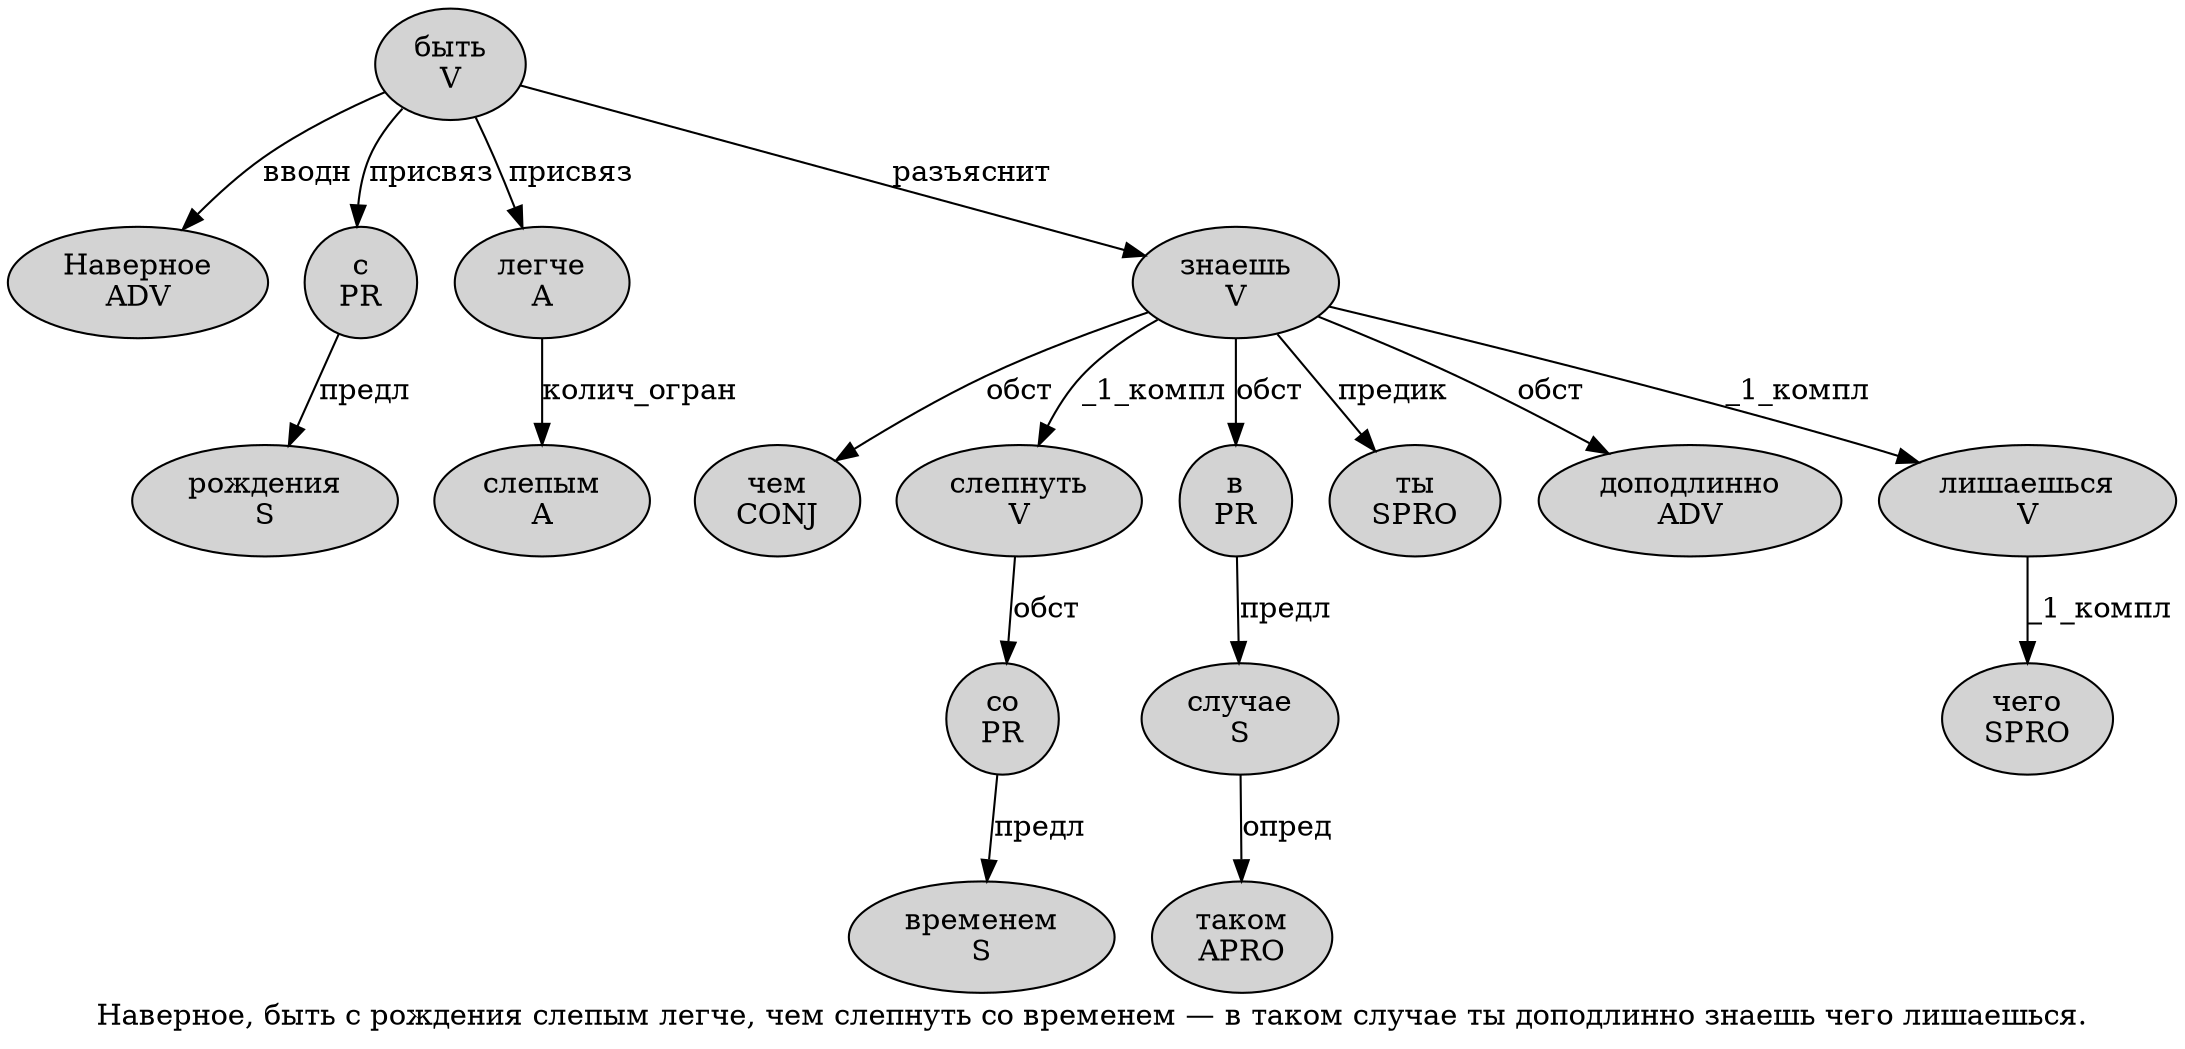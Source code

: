 digraph SENTENCE_1834 {
	graph [label="Наверное, быть с рождения слепым легче, чем слепнуть со временем — в таком случае ты доподлинно знаешь чего лишаешься."]
	node [style=filled]
		0 [label="Наверное
ADV" color="" fillcolor=lightgray penwidth=1 shape=ellipse]
		2 [label="быть
V" color="" fillcolor=lightgray penwidth=1 shape=ellipse]
		3 [label="с
PR" color="" fillcolor=lightgray penwidth=1 shape=ellipse]
		4 [label="рождения
S" color="" fillcolor=lightgray penwidth=1 shape=ellipse]
		5 [label="слепым
A" color="" fillcolor=lightgray penwidth=1 shape=ellipse]
		6 [label="легче
A" color="" fillcolor=lightgray penwidth=1 shape=ellipse]
		8 [label="чем
CONJ" color="" fillcolor=lightgray penwidth=1 shape=ellipse]
		9 [label="слепнуть
V" color="" fillcolor=lightgray penwidth=1 shape=ellipse]
		10 [label="со
PR" color="" fillcolor=lightgray penwidth=1 shape=ellipse]
		11 [label="временем
S" color="" fillcolor=lightgray penwidth=1 shape=ellipse]
		13 [label="в
PR" color="" fillcolor=lightgray penwidth=1 shape=ellipse]
		14 [label="таком
APRO" color="" fillcolor=lightgray penwidth=1 shape=ellipse]
		15 [label="случае
S" color="" fillcolor=lightgray penwidth=1 shape=ellipse]
		16 [label="ты
SPRO" color="" fillcolor=lightgray penwidth=1 shape=ellipse]
		17 [label="доподлинно
ADV" color="" fillcolor=lightgray penwidth=1 shape=ellipse]
		18 [label="знаешь
V" color="" fillcolor=lightgray penwidth=1 shape=ellipse]
		19 [label="чего
SPRO" color="" fillcolor=lightgray penwidth=1 shape=ellipse]
		20 [label="лишаешься
V" color="" fillcolor=lightgray penwidth=1 shape=ellipse]
			15 -> 14 [label="опред"]
			6 -> 5 [label="колич_огран"]
			20 -> 19 [label="_1_компл"]
			13 -> 15 [label="предл"]
			10 -> 11 [label="предл"]
			9 -> 10 [label="обст"]
			3 -> 4 [label="предл"]
			2 -> 0 [label="вводн"]
			2 -> 3 [label="присвяз"]
			2 -> 6 [label="присвяз"]
			2 -> 18 [label="разъяснит"]
			18 -> 8 [label="обст"]
			18 -> 9 [label="_1_компл"]
			18 -> 13 [label="обст"]
			18 -> 16 [label="предик"]
			18 -> 17 [label="обст"]
			18 -> 20 [label="_1_компл"]
}